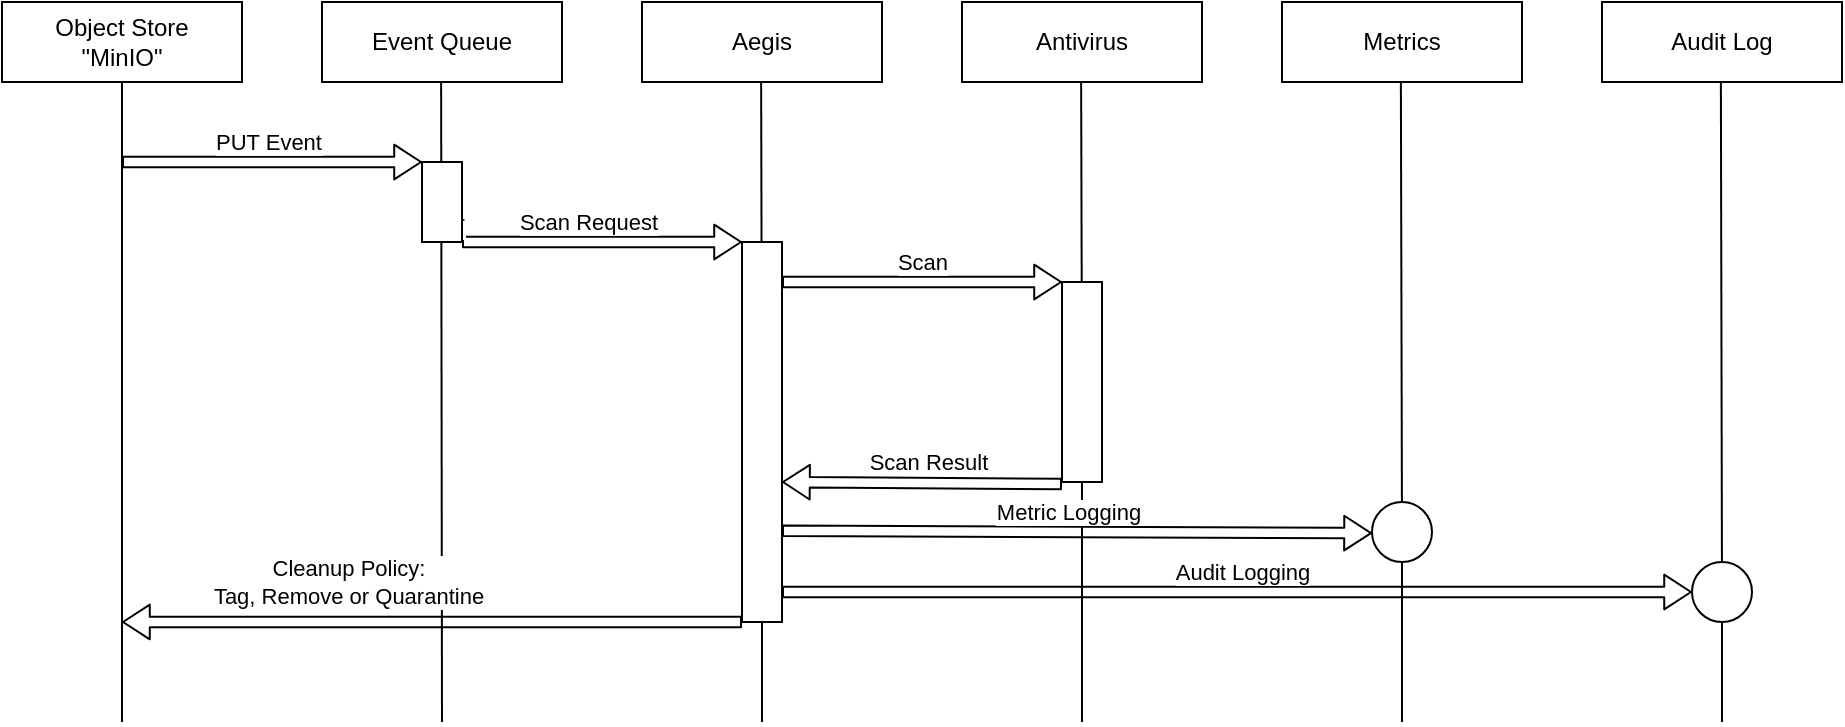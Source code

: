 <mxfile>
    <diagram name="Scan Sequence" id="q7lql6Rnk0C88M9I_R8n">
        <mxGraphModel dx="1303" dy="658" grid="1" gridSize="10" guides="1" tooltips="1" connect="1" arrows="1" fold="1" page="1" pageScale="1" pageWidth="1169" pageHeight="827" math="0" shadow="0">
            <root>
                <mxCell id="q8jM38vmVzUxVSB9RsKX-0"/>
                <mxCell id="q8jM38vmVzUxVSB9RsKX-1" parent="q8jM38vmVzUxVSB9RsKX-0"/>
                <mxCell id="q8jM38vmVzUxVSB9RsKX-2" value="Aegis" style="rounded=0;whiteSpace=wrap;html=1;" vertex="1" parent="q8jM38vmVzUxVSB9RsKX-1">
                    <mxGeometry x="360" y="40" width="120" height="40" as="geometry"/>
                </mxCell>
                <mxCell id="q8jM38vmVzUxVSB9RsKX-3" value="Object Store&lt;br&gt;&quot;MinIO&quot;" style="rounded=0;whiteSpace=wrap;html=1;" vertex="1" parent="q8jM38vmVzUxVSB9RsKX-1">
                    <mxGeometry x="40" y="40" width="120" height="40" as="geometry"/>
                </mxCell>
                <mxCell id="q8jM38vmVzUxVSB9RsKX-4" value="Event Queue" style="rounded=0;whiteSpace=wrap;html=1;" vertex="1" parent="q8jM38vmVzUxVSB9RsKX-1">
                    <mxGeometry x="200" y="40" width="120" height="40" as="geometry"/>
                </mxCell>
                <mxCell id="q8jM38vmVzUxVSB9RsKX-5" value="Antivirus" style="rounded=0;whiteSpace=wrap;html=1;" vertex="1" parent="q8jM38vmVzUxVSB9RsKX-1">
                    <mxGeometry x="520" y="40" width="120" height="40" as="geometry"/>
                </mxCell>
                <mxCell id="q8jM38vmVzUxVSB9RsKX-6" value="" style="endArrow=none;html=1;entryX=0.5;entryY=1;entryDx=0;entryDy=0;" edge="1" parent="q8jM38vmVzUxVSB9RsKX-1" target="q8jM38vmVzUxVSB9RsKX-3">
                    <mxGeometry width="50" height="50" relative="1" as="geometry">
                        <mxPoint x="100" y="400" as="sourcePoint"/>
                        <mxPoint x="260" y="230" as="targetPoint"/>
                    </mxGeometry>
                </mxCell>
                <mxCell id="q8jM38vmVzUxVSB9RsKX-7" value="" style="endArrow=none;html=1;entryX=0.5;entryY=1;entryDx=0;entryDy=0;" edge="1" parent="q8jM38vmVzUxVSB9RsKX-1">
                    <mxGeometry width="50" height="50" relative="1" as="geometry">
                        <mxPoint x="260" y="400" as="sourcePoint"/>
                        <mxPoint x="259.57" y="80" as="targetPoint"/>
                    </mxGeometry>
                </mxCell>
                <mxCell id="q8jM38vmVzUxVSB9RsKX-8" value="" style="endArrow=none;html=1;entryX=0.5;entryY=1;entryDx=0;entryDy=0;startArrow=none;" edge="1" parent="q8jM38vmVzUxVSB9RsKX-1" source="q8jM38vmVzUxVSB9RsKX-18">
                    <mxGeometry width="50" height="50" relative="1" as="geometry">
                        <mxPoint x="419.57" y="490" as="sourcePoint"/>
                        <mxPoint x="419.57" y="80" as="targetPoint"/>
                    </mxGeometry>
                </mxCell>
                <mxCell id="q8jM38vmVzUxVSB9RsKX-9" value="" style="endArrow=none;html=1;entryX=0.5;entryY=1;entryDx=0;entryDy=0;startArrow=none;" edge="1" parent="q8jM38vmVzUxVSB9RsKX-1" source="q8jM38vmVzUxVSB9RsKX-21">
                    <mxGeometry width="50" height="50" relative="1" as="geometry">
                        <mxPoint x="579.57" y="490" as="sourcePoint"/>
                        <mxPoint x="579.57" y="80" as="targetPoint"/>
                    </mxGeometry>
                </mxCell>
                <mxCell id="q8jM38vmVzUxVSB9RsKX-10" value="" style="shape=flexArrow;endArrow=classic;html=1;width=5.217;endSize=4.13;endWidth=11.115;entryX=0;entryY=0;entryDx=0;entryDy=0;" edge="1" parent="q8jM38vmVzUxVSB9RsKX-1" target="q8jM38vmVzUxVSB9RsKX-16">
                    <mxGeometry width="50" height="50" relative="1" as="geometry">
                        <mxPoint x="100" y="120" as="sourcePoint"/>
                        <mxPoint x="260" y="120" as="targetPoint"/>
                    </mxGeometry>
                </mxCell>
                <mxCell id="q8jM38vmVzUxVSB9RsKX-11" value="PUT Event" style="edgeLabel;html=1;align=center;verticalAlign=middle;resizable=0;points=[];" vertex="1" connectable="0" parent="q8jM38vmVzUxVSB9RsKX-10">
                    <mxGeometry x="-0.025" y="2" relative="1" as="geometry">
                        <mxPoint y="-8" as="offset"/>
                    </mxGeometry>
                </mxCell>
                <mxCell id="q8jM38vmVzUxVSB9RsKX-12" value="" style="shape=flexArrow;endArrow=classic;html=1;width=5.217;endSize=4.13;endWidth=11.115;startArrow=none;exitX=1;exitY=1;exitDx=0;exitDy=0;entryX=0;entryY=0;entryDx=0;entryDy=0;" edge="1" parent="q8jM38vmVzUxVSB9RsKX-1" source="q8jM38vmVzUxVSB9RsKX-16" target="q8jM38vmVzUxVSB9RsKX-18">
                    <mxGeometry width="50" height="50" relative="1" as="geometry">
                        <mxPoint x="270.0" y="162" as="sourcePoint"/>
                        <mxPoint x="420.0" y="162" as="targetPoint"/>
                    </mxGeometry>
                </mxCell>
                <mxCell id="q8jM38vmVzUxVSB9RsKX-13" value="Scan Request" style="edgeLabel;html=1;align=center;verticalAlign=middle;resizable=0;points=[];" vertex="1" connectable="0" parent="q8jM38vmVzUxVSB9RsKX-12">
                    <mxGeometry x="-0.109" y="1" relative="1" as="geometry">
                        <mxPoint y="-9" as="offset"/>
                    </mxGeometry>
                </mxCell>
                <mxCell id="q8jM38vmVzUxVSB9RsKX-14" value="" style="shape=flexArrow;endArrow=none;html=1;width=5.217;endSize=4.13;endWidth=11.115;" edge="1" parent="q8jM38vmVzUxVSB9RsKX-1" target="q8jM38vmVzUxVSB9RsKX-16">
                    <mxGeometry width="50" height="50" relative="1" as="geometry">
                        <mxPoint x="260.0" y="160" as="sourcePoint"/>
                        <mxPoint x="420" y="160" as="targetPoint"/>
                    </mxGeometry>
                </mxCell>
                <mxCell id="q8jM38vmVzUxVSB9RsKX-15" value="PUT" style="edgeLabel;html=1;align=center;verticalAlign=middle;resizable=0;points=[];" vertex="1" connectable="0" parent="q8jM38vmVzUxVSB9RsKX-14">
                    <mxGeometry x="-0.025" y="2" relative="1" as="geometry">
                        <mxPoint y="-8" as="offset"/>
                    </mxGeometry>
                </mxCell>
                <mxCell id="q8jM38vmVzUxVSB9RsKX-16" value="" style="rounded=0;whiteSpace=wrap;html=1;" vertex="1" parent="q8jM38vmVzUxVSB9RsKX-1">
                    <mxGeometry x="250" y="120" width="20" height="40" as="geometry"/>
                </mxCell>
                <mxCell id="q8jM38vmVzUxVSB9RsKX-17" value="" style="endArrow=none;html=1;entryX=0.5;entryY=1;entryDx=0;entryDy=0;" edge="1" parent="q8jM38vmVzUxVSB9RsKX-1" target="q8jM38vmVzUxVSB9RsKX-18">
                    <mxGeometry width="50" height="50" relative="1" as="geometry">
                        <mxPoint x="420" y="400" as="sourcePoint"/>
                        <mxPoint x="419.57" y="80" as="targetPoint"/>
                    </mxGeometry>
                </mxCell>
                <mxCell id="q8jM38vmVzUxVSB9RsKX-18" value="" style="rounded=0;whiteSpace=wrap;html=1;" vertex="1" parent="q8jM38vmVzUxVSB9RsKX-1">
                    <mxGeometry x="410" y="160" width="20" height="190" as="geometry"/>
                </mxCell>
                <mxCell id="q8jM38vmVzUxVSB9RsKX-19" value="Scan" style="shape=flexArrow;endArrow=classic;html=1;width=5.217;endSize=4.13;endWidth=11.115;startArrow=none;exitX=1;exitY=1;exitDx=0;exitDy=0;entryX=0;entryY=0;entryDx=0;entryDy=0;" edge="1" parent="q8jM38vmVzUxVSB9RsKX-1">
                    <mxGeometry y="10" width="50" height="50" relative="1" as="geometry">
                        <mxPoint x="430.0" y="180" as="sourcePoint"/>
                        <mxPoint x="570" y="180" as="targetPoint"/>
                        <mxPoint as="offset"/>
                    </mxGeometry>
                </mxCell>
                <mxCell id="q8jM38vmVzUxVSB9RsKX-20" value="" style="endArrow=none;html=1;entryX=0.5;entryY=1;entryDx=0;entryDy=0;" edge="1" parent="q8jM38vmVzUxVSB9RsKX-1" target="q8jM38vmVzUxVSB9RsKX-21">
                    <mxGeometry width="50" height="50" relative="1" as="geometry">
                        <mxPoint x="580" y="400" as="sourcePoint"/>
                        <mxPoint x="579.57" y="80" as="targetPoint"/>
                    </mxGeometry>
                </mxCell>
                <mxCell id="q8jM38vmVzUxVSB9RsKX-21" value="" style="rounded=0;whiteSpace=wrap;html=1;" vertex="1" parent="q8jM38vmVzUxVSB9RsKX-1">
                    <mxGeometry x="570" y="180" width="20" height="100" as="geometry"/>
                </mxCell>
                <mxCell id="q8jM38vmVzUxVSB9RsKX-23" value="Metrics" style="rounded=0;whiteSpace=wrap;html=1;" vertex="1" parent="q8jM38vmVzUxVSB9RsKX-1">
                    <mxGeometry x="680" y="40" width="120" height="40" as="geometry"/>
                </mxCell>
                <mxCell id="q8jM38vmVzUxVSB9RsKX-25" value="" style="endArrow=none;html=1;entryX=0.5;entryY=1;entryDx=0;entryDy=0;startArrow=none;" edge="1" parent="q8jM38vmVzUxVSB9RsKX-1" source="JGEayXXjuZlR9tzRTvJ4-9">
                    <mxGeometry width="50" height="50" relative="1" as="geometry">
                        <mxPoint x="740" y="480" as="sourcePoint"/>
                        <mxPoint x="739.44" y="80" as="targetPoint"/>
                    </mxGeometry>
                </mxCell>
                <mxCell id="q8jM38vmVzUxVSB9RsKX-26" value="" style="shape=flexArrow;endArrow=classic;html=1;width=5.217;endSize=4.13;endWidth=11.115;startArrow=none;exitX=1;exitY=1;exitDx=0;exitDy=0;" edge="1" parent="q8jM38vmVzUxVSB9RsKX-1">
                    <mxGeometry width="50" height="50" relative="1" as="geometry">
                        <mxPoint x="570" y="281" as="sourcePoint"/>
                        <mxPoint x="430" y="280" as="targetPoint"/>
                    </mxGeometry>
                </mxCell>
                <mxCell id="q8jM38vmVzUxVSB9RsKX-27" value="Scan Result" style="edgeLabel;html=1;align=center;verticalAlign=middle;resizable=0;points=[];" vertex="1" connectable="0" parent="q8jM38vmVzUxVSB9RsKX-26">
                    <mxGeometry x="-0.034" y="-4" relative="1" as="geometry">
                        <mxPoint y="-7" as="offset"/>
                    </mxGeometry>
                </mxCell>
                <mxCell id="q8jM38vmVzUxVSB9RsKX-28" value="Metric Logging" style="shape=flexArrow;endArrow=classic;html=1;width=5.217;endSize=4.13;endWidth=11.115;startArrow=none;exitX=1;exitY=1;exitDx=0;exitDy=0;entryX=0;entryY=0.5;entryDx=0;entryDy=0;" edge="1" parent="q8jM38vmVzUxVSB9RsKX-1">
                    <mxGeometry x="-0.032" y="10" width="50" height="50" relative="1" as="geometry">
                        <mxPoint x="430.0" y="304.39" as="sourcePoint"/>
                        <mxPoint x="725.0" y="305.6" as="targetPoint"/>
                        <mxPoint as="offset"/>
                    </mxGeometry>
                </mxCell>
                <mxCell id="q8jM38vmVzUxVSB9RsKX-29" value="" style="shape=flexArrow;endArrow=classic;html=1;width=5.217;endSize=4.13;endWidth=11.115;startArrow=none;exitX=1;exitY=1;exitDx=0;exitDy=0;entryX=0;entryY=0.5;entryDx=0;entryDy=0;" edge="1" parent="q8jM38vmVzUxVSB9RsKX-1">
                    <mxGeometry width="50" height="50" relative="1" as="geometry">
                        <mxPoint x="430.0" y="335" as="sourcePoint"/>
                        <mxPoint x="885" y="335.0" as="targetPoint"/>
                    </mxGeometry>
                </mxCell>
                <mxCell id="q8jM38vmVzUxVSB9RsKX-30" value="Audit Logging" style="edgeLabel;html=1;align=center;verticalAlign=middle;resizable=0;points=[];" vertex="1" connectable="0" parent="q8jM38vmVzUxVSB9RsKX-29">
                    <mxGeometry x="0.012" relative="1" as="geometry">
                        <mxPoint y="-10" as="offset"/>
                    </mxGeometry>
                </mxCell>
                <mxCell id="q8jM38vmVzUxVSB9RsKX-31" value="Cleanup Policy:&lt;br&gt;Tag, Remove or Quarantine" style="shape=flexArrow;endArrow=classic;html=1;width=5.217;endSize=4.13;endWidth=11.115;startArrow=none;" edge="1" parent="q8jM38vmVzUxVSB9RsKX-1">
                    <mxGeometry x="0.27" y="-20" width="50" height="50" relative="1" as="geometry">
                        <mxPoint x="410" y="350" as="sourcePoint"/>
                        <mxPoint x="100" y="350" as="targetPoint"/>
                        <mxPoint as="offset"/>
                    </mxGeometry>
                </mxCell>
                <mxCell id="JGEayXXjuZlR9tzRTvJ4-0" value="Audit Log" style="rounded=0;whiteSpace=wrap;html=1;" vertex="1" parent="q8jM38vmVzUxVSB9RsKX-1">
                    <mxGeometry x="840" y="40" width="120" height="40" as="geometry"/>
                </mxCell>
                <mxCell id="JGEayXXjuZlR9tzRTvJ4-1" value="" style="endArrow=none;html=1;entryX=0.5;entryY=1;entryDx=0;entryDy=0;startArrow=none;" edge="1" parent="q8jM38vmVzUxVSB9RsKX-1" source="JGEayXXjuZlR9tzRTvJ4-10">
                    <mxGeometry width="50" height="50" relative="1" as="geometry">
                        <mxPoint x="899" y="480" as="sourcePoint"/>
                        <mxPoint x="899.44" y="80" as="targetPoint"/>
                    </mxGeometry>
                </mxCell>
                <mxCell id="JGEayXXjuZlR9tzRTvJ4-11" value="" style="endArrow=none;html=1;entryX=0.5;entryY=1;entryDx=0;entryDy=0;" edge="1" parent="q8jM38vmVzUxVSB9RsKX-1" target="JGEayXXjuZlR9tzRTvJ4-10">
                    <mxGeometry width="50" height="50" relative="1" as="geometry">
                        <mxPoint x="900" y="400" as="sourcePoint"/>
                        <mxPoint x="899.44" y="80" as="targetPoint"/>
                    </mxGeometry>
                </mxCell>
                <mxCell id="JGEayXXjuZlR9tzRTvJ4-10" value="" style="ellipse;whiteSpace=wrap;html=1;aspect=fixed;fontSize=10;" vertex="1" parent="q8jM38vmVzUxVSB9RsKX-1">
                    <mxGeometry x="885" y="320" width="30" height="30" as="geometry"/>
                </mxCell>
                <mxCell id="ftP7DlK2IL7sLlWNqVgL-0" value="" style="endArrow=none;html=1;entryX=0.5;entryY=1;entryDx=0;entryDy=0;" edge="1" parent="q8jM38vmVzUxVSB9RsKX-1" target="JGEayXXjuZlR9tzRTvJ4-9">
                    <mxGeometry width="50" height="50" relative="1" as="geometry">
                        <mxPoint x="740" y="400" as="sourcePoint"/>
                        <mxPoint x="739.44" y="80" as="targetPoint"/>
                    </mxGeometry>
                </mxCell>
                <mxCell id="JGEayXXjuZlR9tzRTvJ4-9" value="" style="ellipse;whiteSpace=wrap;html=1;aspect=fixed;fontSize=10;" vertex="1" parent="q8jM38vmVzUxVSB9RsKX-1">
                    <mxGeometry x="725" y="290" width="30" height="30" as="geometry"/>
                </mxCell>
            </root>
        </mxGraphModel>
    </diagram>
    <diagram id="-TTr44qlprEOKrbXGCua" name="Shutdown sequence">
        <mxGraphModel dx="1440" dy="727" grid="1" gridSize="10" guides="1" tooltips="1" connect="1" arrows="1" fold="1" page="1" pageScale="1" pageWidth="1169" pageHeight="827" math="0" shadow="0">
            <root>
                <mxCell id="0"/>
                <mxCell id="1" parent="0"/>
                <mxCell id="63hrSBzB3HSz2IJns-Wd-49" value="" style="rounded=0;whiteSpace=wrap;html=1;dashed=1;" vertex="1" parent="1">
                    <mxGeometry x="560" y="140" width="360" height="200" as="geometry"/>
                </mxCell>
                <mxCell id="2z_JO9Gp1-NiMMqwLCWK-1" value="Kafka" style="rounded=0;whiteSpace=wrap;html=1;" vertex="1" parent="1">
                    <mxGeometry x="360" y="40" width="120" height="40" as="geometry"/>
                </mxCell>
                <mxCell id="2z_JO9Gp1-NiMMqwLCWK-2" value="Main" style="rounded=0;whiteSpace=wrap;html=1;" vertex="1" parent="1">
                    <mxGeometry x="40" y="40" width="120" height="40" as="geometry"/>
                </mxCell>
                <mxCell id="2z_JO9Gp1-NiMMqwLCWK-3" value="Event Manager" style="rounded=0;whiteSpace=wrap;html=1;" vertex="1" parent="1">
                    <mxGeometry x="200" y="40" width="120" height="40" as="geometry"/>
                </mxCell>
                <mxCell id="2z_JO9Gp1-NiMMqwLCWK-4" value="Dispatcher" style="rounded=0;whiteSpace=wrap;html=1;" vertex="1" parent="1">
                    <mxGeometry x="520" y="40" width="120" height="40" as="geometry"/>
                </mxCell>
                <mxCell id="2z_JO9Gp1-NiMMqwLCWK-5" value="" style="endArrow=none;html=1;entryX=0.5;entryY=1;entryDx=0;entryDy=0;" edge="1" parent="1" target="2z_JO9Gp1-NiMMqwLCWK-2">
                    <mxGeometry width="50" height="50" relative="1" as="geometry">
                        <mxPoint x="100" y="440" as="sourcePoint"/>
                        <mxPoint x="260" y="230" as="targetPoint"/>
                    </mxGeometry>
                </mxCell>
                <mxCell id="2z_JO9Gp1-NiMMqwLCWK-14" value="" style="shape=flexArrow;endArrow=none;html=1;width=5.217;endSize=4.13;endWidth=11.115;" edge="1" parent="1">
                    <mxGeometry width="50" height="50" relative="1" as="geometry">
                        <mxPoint x="260.0" y="160" as="sourcePoint"/>
                        <mxPoint x="260" y="160" as="targetPoint"/>
                    </mxGeometry>
                </mxCell>
                <mxCell id="2z_JO9Gp1-NiMMqwLCWK-21" value="Scanner" style="rounded=0;whiteSpace=wrap;html=1;" vertex="1" parent="1">
                    <mxGeometry x="680" y="40" width="120" height="40" as="geometry"/>
                </mxCell>
                <mxCell id="2z_JO9Gp1-NiMMqwLCWK-22" value="Antivirus" style="rounded=0;whiteSpace=wrap;html=1;" vertex="1" parent="1">
                    <mxGeometry x="840" y="40" width="120" height="40" as="geometry"/>
                </mxCell>
                <mxCell id="2z_JO9Gp1-NiMMqwLCWK-25" value="" style="endArrow=none;html=1;entryX=0.5;entryY=1;entryDx=0;entryDy=0;startArrow=none;" edge="1" parent="1">
                    <mxGeometry width="50" height="50" relative="1" as="geometry">
                        <mxPoint x="740" y="440" as="sourcePoint"/>
                        <mxPoint x="739.44" y="80" as="targetPoint"/>
                    </mxGeometry>
                </mxCell>
                <mxCell id="2z_JO9Gp1-NiMMqwLCWK-26" value="" style="endArrow=none;html=1;entryX=0.5;entryY=1;entryDx=0;entryDy=0;" edge="1" parent="1">
                    <mxGeometry width="50" height="50" relative="1" as="geometry">
                        <mxPoint x="900" y="440" as="sourcePoint"/>
                        <mxPoint x="899.44" y="80" as="targetPoint"/>
                    </mxGeometry>
                </mxCell>
                <mxCell id="VTTvKSzOOsxa6JZsmWN2-2" value="" style="endArrow=none;html=1;entryX=0.5;entryY=1;entryDx=0;entryDy=0;startArrow=none;" edge="1" parent="1">
                    <mxGeometry width="50" height="50" relative="1" as="geometry">
                        <mxPoint x="580" y="440" as="sourcePoint"/>
                        <mxPoint x="579.44" y="80" as="targetPoint"/>
                    </mxGeometry>
                </mxCell>
                <mxCell id="VTTvKSzOOsxa6JZsmWN2-3" value="" style="endArrow=none;html=1;entryX=0.5;entryY=1;entryDx=0;entryDy=0;startArrow=none;" edge="1" parent="1">
                    <mxGeometry width="50" height="50" relative="1" as="geometry">
                        <mxPoint x="420" y="440" as="sourcePoint"/>
                        <mxPoint x="419.44" y="80" as="targetPoint"/>
                    </mxGeometry>
                </mxCell>
                <mxCell id="VTTvKSzOOsxa6JZsmWN2-4" value="" style="endArrow=none;html=1;entryX=0.5;entryY=1;entryDx=0;entryDy=0;startArrow=none;" edge="1" parent="1" source="63hrSBzB3HSz2IJns-Wd-24">
                    <mxGeometry width="50" height="50" relative="1" as="geometry">
                        <mxPoint x="259.93" y="400" as="sourcePoint"/>
                        <mxPoint x="259.37" y="80" as="targetPoint"/>
                    </mxGeometry>
                </mxCell>
                <mxCell id="63hrSBzB3HSz2IJns-Wd-1" value="" style="shape=flexArrow;endArrow=classic;html=1;width=5.217;endSize=4.13;endWidth=11.115;entryX=0;entryY=0;entryDx=0;entryDy=0;" edge="1" parent="1" target="63hrSBzB3HSz2IJns-Wd-37">
                    <mxGeometry width="50" height="50" relative="1" as="geometry">
                        <mxPoint y="120" as="sourcePoint"/>
                        <mxPoint x="70" y="120" as="targetPoint"/>
                    </mxGeometry>
                </mxCell>
                <mxCell id="63hrSBzB3HSz2IJns-Wd-2" value="Interrupt" style="edgeLabel;html=1;align=center;verticalAlign=middle;resizable=0;points=[];" vertex="1" connectable="0" parent="63hrSBzB3HSz2IJns-Wd-1">
                    <mxGeometry x="-0.025" y="2" relative="1" as="geometry">
                        <mxPoint x="-9" y="-8" as="offset"/>
                    </mxGeometry>
                </mxCell>
                <mxCell id="63hrSBzB3HSz2IJns-Wd-4" value="" style="shape=flexArrow;endArrow=classic;html=1;width=5.217;endSize=4.13;endWidth=11.115;entryX=0;entryY=0;entryDx=0;entryDy=0;exitX=0.97;exitY=0.033;exitDx=0;exitDy=0;exitPerimeter=0;" edge="1" parent="1" source="63hrSBzB3HSz2IJns-Wd-37" target="63hrSBzB3HSz2IJns-Wd-24">
                    <mxGeometry width="50" height="50" relative="1" as="geometry">
                        <mxPoint x="130" y="130" as="sourcePoint"/>
                        <mxPoint x="260" y="130" as="targetPoint"/>
                    </mxGeometry>
                </mxCell>
                <mxCell id="63hrSBzB3HSz2IJns-Wd-5" value="Cancel Event Context" style="edgeLabel;html=1;align=center;verticalAlign=middle;resizable=0;points=[];" vertex="1" connectable="0" parent="63hrSBzB3HSz2IJns-Wd-4">
                    <mxGeometry x="-0.025" y="2" relative="1" as="geometry">
                        <mxPoint x="2" y="-8" as="offset"/>
                    </mxGeometry>
                </mxCell>
                <mxCell id="63hrSBzB3HSz2IJns-Wd-12" value="" style="shape=flexArrow;endArrow=classic;html=1;width=5.217;endSize=4.13;endWidth=11.115;exitX=0;exitY=1;exitDx=0;exitDy=0;" edge="1" parent="1" source="63hrSBzB3HSz2IJns-Wd-24">
                    <mxGeometry width="50" height="50" relative="1" as="geometry">
                        <mxPoint x="220" y="190" as="sourcePoint"/>
                        <mxPoint x="110" y="200" as="targetPoint"/>
                    </mxGeometry>
                </mxCell>
                <mxCell id="63hrSBzB3HSz2IJns-Wd-13" value="Events shutdown" style="edgeLabel;html=1;align=center;verticalAlign=middle;resizable=0;points=[];" vertex="1" connectable="0" parent="63hrSBzB3HSz2IJns-Wd-12">
                    <mxGeometry x="-0.025" y="2" relative="1" as="geometry">
                        <mxPoint x="2" y="-12" as="offset"/>
                    </mxGeometry>
                </mxCell>
                <mxCell id="63hrSBzB3HSz2IJns-Wd-14" value="Metrics" style="rounded=0;whiteSpace=wrap;html=1;" vertex="1" parent="1">
                    <mxGeometry x="1000" y="40" width="120" height="40" as="geometry"/>
                </mxCell>
                <mxCell id="63hrSBzB3HSz2IJns-Wd-15" value="Prometheus&lt;br&gt;Exporter" style="rounded=0;whiteSpace=wrap;html=1;" vertex="1" parent="1">
                    <mxGeometry x="1160" y="40" width="120" height="40" as="geometry"/>
                </mxCell>
                <mxCell id="63hrSBzB3HSz2IJns-Wd-16" value="MinIO" style="rounded=0;whiteSpace=wrap;html=1;" vertex="1" parent="1">
                    <mxGeometry x="1320" y="40" width="120" height="40" as="geometry"/>
                </mxCell>
                <mxCell id="63hrSBzB3HSz2IJns-Wd-17" value="Postgresql" style="rounded=0;whiteSpace=wrap;html=1;" vertex="1" parent="1">
                    <mxGeometry x="1480" y="40" width="120" height="40" as="geometry"/>
                </mxCell>
                <mxCell id="63hrSBzB3HSz2IJns-Wd-18" value="" style="endArrow=none;html=1;entryX=0.5;entryY=1;entryDx=0;entryDy=0;startArrow=none;" edge="1" parent="1">
                    <mxGeometry width="50" height="50" relative="1" as="geometry">
                        <mxPoint x="1380" y="440" as="sourcePoint"/>
                        <mxPoint x="1379.44" y="80" as="targetPoint"/>
                    </mxGeometry>
                </mxCell>
                <mxCell id="63hrSBzB3HSz2IJns-Wd-19" value="" style="endArrow=none;html=1;entryX=0.5;entryY=1;entryDx=0;entryDy=0;" edge="1" parent="1">
                    <mxGeometry width="50" height="50" relative="1" as="geometry">
                        <mxPoint x="1540" y="440" as="sourcePoint"/>
                        <mxPoint x="1539.44" y="80" as="targetPoint"/>
                    </mxGeometry>
                </mxCell>
                <mxCell id="63hrSBzB3HSz2IJns-Wd-20" value="" style="endArrow=none;html=1;entryX=0.5;entryY=1;entryDx=0;entryDy=0;startArrow=none;" edge="1" parent="1">
                    <mxGeometry width="50" height="50" relative="1" as="geometry">
                        <mxPoint x="1220" y="440" as="sourcePoint"/>
                        <mxPoint x="1219.44" y="80" as="targetPoint"/>
                    </mxGeometry>
                </mxCell>
                <mxCell id="63hrSBzB3HSz2IJns-Wd-21" value="" style="endArrow=none;html=1;entryX=0.5;entryY=1;entryDx=0;entryDy=0;startArrow=none;" edge="1" parent="1" source="zUmwXgmBiHJRF2sFsNlO-1">
                    <mxGeometry width="50" height="50" relative="1" as="geometry">
                        <mxPoint x="1060" y="480" as="sourcePoint"/>
                        <mxPoint x="1059.44" y="80" as="targetPoint"/>
                    </mxGeometry>
                </mxCell>
                <mxCell id="63hrSBzB3HSz2IJns-Wd-22" value="" style="shape=flexArrow;endArrow=classic;html=1;width=5.217;endSize=4.13;endWidth=11.115;" edge="1" parent="1">
                    <mxGeometry width="50" height="50" relative="1" as="geometry">
                        <mxPoint x="270" y="140" as="sourcePoint"/>
                        <mxPoint x="420" y="140" as="targetPoint"/>
                    </mxGeometry>
                </mxCell>
                <mxCell id="63hrSBzB3HSz2IJns-Wd-23" value="Close Kafka Reader" style="edgeLabel;html=1;align=center;verticalAlign=middle;resizable=0;points=[];" vertex="1" connectable="0" parent="63hrSBzB3HSz2IJns-Wd-22">
                    <mxGeometry x="-0.025" y="2" relative="1" as="geometry">
                        <mxPoint x="2" y="-8" as="offset"/>
                    </mxGeometry>
                </mxCell>
                <mxCell id="63hrSBzB3HSz2IJns-Wd-25" value="" style="endArrow=none;html=1;entryX=0.5;entryY=1;entryDx=0;entryDy=0;startArrow=none;" edge="1" parent="1" target="63hrSBzB3HSz2IJns-Wd-24">
                    <mxGeometry width="50" height="50" relative="1" as="geometry">
                        <mxPoint x="260" y="440" as="sourcePoint"/>
                        <mxPoint x="259.37" y="80" as="targetPoint"/>
                    </mxGeometry>
                </mxCell>
                <mxCell id="63hrSBzB3HSz2IJns-Wd-24" value="" style="rounded=0;whiteSpace=wrap;html=1;" vertex="1" parent="1">
                    <mxGeometry x="250" y="130" width="20" height="70" as="geometry"/>
                </mxCell>
                <mxCell id="63hrSBzB3HSz2IJns-Wd-35" value="" style="shape=flexArrow;endArrow=classic;html=1;width=5.217;endSize=4.13;endWidth=11.115;entryX=1;entryY=0.5;entryDx=0;entryDy=0;dashed=1;dashPattern=1 1;" edge="1" parent="1">
                    <mxGeometry width="50" height="50" relative="1" as="geometry">
                        <mxPoint x="420" y="160" as="sourcePoint"/>
                        <mxPoint x="270" y="160" as="targetPoint"/>
                    </mxGeometry>
                </mxCell>
                <mxCell id="63hrSBzB3HSz2IJns-Wd-36" value="Error" style="edgeLabel;html=1;align=center;verticalAlign=middle;resizable=0;points=[];" vertex="1" connectable="0" parent="63hrSBzB3HSz2IJns-Wd-35">
                    <mxGeometry x="-0.025" y="2" relative="1" as="geometry">
                        <mxPoint x="-7" y="-12" as="offset"/>
                    </mxGeometry>
                </mxCell>
                <mxCell id="63hrSBzB3HSz2IJns-Wd-37" value="" style="rounded=0;whiteSpace=wrap;html=1;" vertex="1" parent="1">
                    <mxGeometry x="90" y="120" width="20" height="310" as="geometry"/>
                </mxCell>
                <mxCell id="63hrSBzB3HSz2IJns-Wd-38" value="" style="shape=flexArrow;endArrow=classic;html=1;width=5.217;endSize=4.13;endWidth=11.115;entryX=0;entryY=0;entryDx=0;entryDy=0;" edge="1" parent="1" target="63hrSBzB3HSz2IJns-Wd-40">
                    <mxGeometry width="50" height="50" relative="1" as="geometry">
                        <mxPoint x="270.0" y="190" as="sourcePoint"/>
                        <mxPoint x="560" y="190" as="targetPoint"/>
                    </mxGeometry>
                </mxCell>
                <mxCell id="63hrSBzB3HSz2IJns-Wd-39" value="Close scanChan Channel" style="edgeLabel;html=1;align=center;verticalAlign=middle;resizable=0;points=[];" vertex="1" connectable="0" parent="63hrSBzB3HSz2IJns-Wd-38">
                    <mxGeometry x="-0.025" y="2" relative="1" as="geometry">
                        <mxPoint x="2" y="-8" as="offset"/>
                    </mxGeometry>
                </mxCell>
                <mxCell id="63hrSBzB3HSz2IJns-Wd-40" value="" style="rounded=0;whiteSpace=wrap;html=1;" vertex="1" parent="1">
                    <mxGeometry x="570" y="190" width="20" height="140" as="geometry"/>
                </mxCell>
                <mxCell id="63hrSBzB3HSz2IJns-Wd-41" value="" style="shape=flexArrow;endArrow=classic;html=1;width=5.217;endSize=4.13;endWidth=11.115;entryX=0;entryY=0;entryDx=0;entryDy=0;" edge="1" parent="1" target="63hrSBzB3HSz2IJns-Wd-43">
                    <mxGeometry width="50" height="50" relative="1" as="geometry">
                        <mxPoint x="590.0" y="200" as="sourcePoint"/>
                        <mxPoint x="710" y="200" as="targetPoint"/>
                    </mxGeometry>
                </mxCell>
                <mxCell id="63hrSBzB3HSz2IJns-Wd-42" value="&lt;font style=&quot;font-size: 10px;&quot;&gt;WaitGroup Counter +1&lt;/font&gt;" style="edgeLabel;html=1;align=center;verticalAlign=middle;resizable=0;points=[];" vertex="1" connectable="0" parent="63hrSBzB3HSz2IJns-Wd-41">
                    <mxGeometry x="-0.025" y="2" relative="1" as="geometry">
                        <mxPoint x="-1" y="12" as="offset"/>
                    </mxGeometry>
                </mxCell>
                <mxCell id="63hrSBzB3HSz2IJns-Wd-56" value="Scan Request" style="edgeLabel;html=1;align=center;verticalAlign=middle;resizable=0;points=[];fontSize=12;" vertex="1" connectable="0" parent="63hrSBzB3HSz2IJns-Wd-41">
                    <mxGeometry x="-0.067" y="1" relative="1" as="geometry">
                        <mxPoint y="-11" as="offset"/>
                    </mxGeometry>
                </mxCell>
                <mxCell id="63hrSBzB3HSz2IJns-Wd-43" value="" style="rounded=0;whiteSpace=wrap;html=1;" vertex="1" parent="1">
                    <mxGeometry x="730" y="200" width="20" height="70" as="geometry"/>
                </mxCell>
                <mxCell id="63hrSBzB3HSz2IJns-Wd-44" value="" style="rounded=0;whiteSpace=wrap;html=1;" vertex="1" parent="1">
                    <mxGeometry x="890" y="210" width="20" height="50" as="geometry"/>
                </mxCell>
                <mxCell id="63hrSBzB3HSz2IJns-Wd-45" value="" style="shape=flexArrow;endArrow=classic;html=1;width=5.217;endSize=4.13;endWidth=11.115;entryX=0;entryY=0;entryDx=0;entryDy=0;" edge="1" parent="1" target="63hrSBzB3HSz2IJns-Wd-44">
                    <mxGeometry width="50" height="50" relative="1" as="geometry">
                        <mxPoint x="750" y="210" as="sourcePoint"/>
                        <mxPoint x="870" y="210" as="targetPoint"/>
                    </mxGeometry>
                </mxCell>
                <mxCell id="63hrSBzB3HSz2IJns-Wd-46" value="Scan" style="edgeLabel;html=1;align=center;verticalAlign=middle;resizable=0;points=[];" vertex="1" connectable="0" parent="63hrSBzB3HSz2IJns-Wd-45">
                    <mxGeometry x="-0.025" y="2" relative="1" as="geometry">
                        <mxPoint x="2" y="-8" as="offset"/>
                    </mxGeometry>
                </mxCell>
                <mxCell id="63hrSBzB3HSz2IJns-Wd-47" value="" style="shape=flexArrow;endArrow=classic;html=1;width=5.217;endSize=4.13;endWidth=11.115;entryX=0.977;entryY=0.851;entryDx=0;entryDy=0;entryPerimeter=0;" edge="1" parent="1" target="63hrSBzB3HSz2IJns-Wd-43">
                    <mxGeometry width="50" height="50" relative="1" as="geometry">
                        <mxPoint x="890" y="260.0" as="sourcePoint"/>
                        <mxPoint x="1030" y="260.0" as="targetPoint"/>
                    </mxGeometry>
                </mxCell>
                <mxCell id="63hrSBzB3HSz2IJns-Wd-48" value="Scan Result" style="edgeLabel;html=1;align=center;verticalAlign=middle;resizable=0;points=[];" vertex="1" connectable="0" parent="63hrSBzB3HSz2IJns-Wd-47">
                    <mxGeometry x="-0.025" y="2" relative="1" as="geometry">
                        <mxPoint x="2" y="-13" as="offset"/>
                    </mxGeometry>
                </mxCell>
                <mxCell id="63hrSBzB3HSz2IJns-Wd-50" value="&lt;font style=&quot;font-size: 12px;&quot;&gt;Perform Remaining Scan Requests in scanChan&lt;/font&gt;" style="text;html=1;strokeColor=none;fillColor=none;align=left;verticalAlign=middle;whiteSpace=wrap;rounded=0;dashed=1;" vertex="1" parent="1">
                    <mxGeometry x="585" y="142" width="145" height="30" as="geometry"/>
                </mxCell>
                <mxCell id="63hrSBzB3HSz2IJns-Wd-52" value="" style="shape=flexArrow;endArrow=classic;html=1;width=5.217;endSize=4.13;endWidth=11.115;entryX=1;entryY=0.75;entryDx=0;entryDy=0;" edge="1" parent="1">
                    <mxGeometry width="50" height="50" relative="1" as="geometry">
                        <mxPoint x="730" y="270" as="sourcePoint"/>
                        <mxPoint x="590" y="270" as="targetPoint"/>
                    </mxGeometry>
                </mxCell>
                <mxCell id="63hrSBzB3HSz2IJns-Wd-53" value="&lt;font style=&quot;font-size: 10px;&quot;&gt;WaitGroup Counter -1&lt;/font&gt;" style="edgeLabel;html=1;align=center;verticalAlign=middle;resizable=0;points=[];" vertex="1" connectable="0" parent="63hrSBzB3HSz2IJns-Wd-52">
                    <mxGeometry x="-0.025" y="2" relative="1" as="geometry">
                        <mxPoint x="2" y="8" as="offset"/>
                    </mxGeometry>
                </mxCell>
                <mxCell id="63hrSBzB3HSz2IJns-Wd-54" value="" style="shape=flexArrow;endArrow=classic;html=1;width=5.217;endSize=4.13;endWidth=11.115;entryX=0.998;entryY=0.641;entryDx=0;entryDy=0;entryPerimeter=0;" edge="1" parent="1">
                    <mxGeometry width="50" height="50" relative="1" as="geometry">
                        <mxPoint x="570" y="329" as="sourcePoint"/>
                        <mxPoint x="109.96" y="329.25" as="targetPoint"/>
                    </mxGeometry>
                </mxCell>
                <mxCell id="63hrSBzB3HSz2IJns-Wd-55" value="Done Channel" style="edgeLabel;html=1;align=center;verticalAlign=middle;resizable=0;points=[];" vertex="1" connectable="0" parent="63hrSBzB3HSz2IJns-Wd-54">
                    <mxGeometry x="-0.025" y="2" relative="1" as="geometry">
                        <mxPoint x="2" y="-14" as="offset"/>
                    </mxGeometry>
                </mxCell>
                <mxCell id="63hrSBzB3HSz2IJns-Wd-57" value="&lt;font style=&quot;font-size: 10px;&quot;&gt;If WaitGroup Counter = 0;&lt;br&gt;Send Done&lt;br&gt;&lt;/font&gt;" style="text;html=1;strokeColor=none;fillColor=none;align=center;verticalAlign=middle;whiteSpace=wrap;rounded=0;dashed=1;fontSize=11;" vertex="1" parent="1">
                    <mxGeometry x="590" y="310" width="120" height="20" as="geometry"/>
                </mxCell>
                <mxCell id="63hrSBzB3HSz2IJns-Wd-58" value="" style="shape=flexArrow;endArrow=classic;html=1;width=5.217;endSize=4.13;endWidth=11.115;entryX=0;entryY=0;entryDx=0;entryDy=0;" edge="1" parent="1" target="zUmwXgmBiHJRF2sFsNlO-1">
                    <mxGeometry width="50" height="50" relative="1" as="geometry">
                        <mxPoint x="110" y="360" as="sourcePoint"/>
                        <mxPoint x="1060" y="360" as="targetPoint"/>
                    </mxGeometry>
                </mxCell>
                <mxCell id="63hrSBzB3HSz2IJns-Wd-59" value="Stop()" style="edgeLabel;html=1;align=center;verticalAlign=middle;resizable=0;points=[];" vertex="1" connectable="0" parent="63hrSBzB3HSz2IJns-Wd-58">
                    <mxGeometry x="-0.025" y="2" relative="1" as="geometry">
                        <mxPoint x="2" y="-8" as="offset"/>
                    </mxGeometry>
                </mxCell>
                <mxCell id="YnFU0GElbjKDlLKo2xeg-1" value="" style="shape=flexArrow;endArrow=classic;html=1;width=5.217;endSize=4.13;endWidth=11.115;exitX=1;exitY=1;exitDx=0;exitDy=0;" edge="1" parent="1" source="zUmwXgmBiHJRF2sFsNlO-1">
                    <mxGeometry width="50" height="50" relative="1" as="geometry">
                        <mxPoint x="1090" y="380" as="sourcePoint"/>
                        <mxPoint x="1220" y="380" as="targetPoint"/>
                    </mxGeometry>
                </mxCell>
                <mxCell id="YnFU0GElbjKDlLKo2xeg-2" value="Close HTTP Server" style="edgeLabel;html=1;align=center;verticalAlign=middle;resizable=0;points=[];" vertex="1" connectable="0" parent="YnFU0GElbjKDlLKo2xeg-1">
                    <mxGeometry x="-0.025" y="2" relative="1" as="geometry">
                        <mxPoint x="2" y="-8" as="offset"/>
                    </mxGeometry>
                </mxCell>
                <mxCell id="YnFU0GElbjKDlLKo2xeg-3" value="" style="shape=flexArrow;endArrow=classic;html=1;width=5.217;endSize=4.13;endWidth=11.115;" edge="1" parent="1">
                    <mxGeometry width="50" height="50" relative="1" as="geometry">
                        <mxPoint x="110" y="400.0" as="sourcePoint"/>
                        <mxPoint x="1380" y="400" as="targetPoint"/>
                    </mxGeometry>
                </mxCell>
                <mxCell id="YnFU0GElbjKDlLKo2xeg-4" value="Cancel Context" style="edgeLabel;html=1;align=center;verticalAlign=middle;resizable=0;points=[];" vertex="1" connectable="0" parent="YnFU0GElbjKDlLKo2xeg-3">
                    <mxGeometry x="-0.025" y="2" relative="1" as="geometry">
                        <mxPoint x="2" y="-8" as="offset"/>
                    </mxGeometry>
                </mxCell>
                <mxCell id="YnFU0GElbjKDlLKo2xeg-5" value="" style="shape=flexArrow;endArrow=classic;html=1;width=5.217;endSize=4.13;endWidth=11.115;" edge="1" parent="1">
                    <mxGeometry width="50" height="50" relative="1" as="geometry">
                        <mxPoint x="110.0" y="420" as="sourcePoint"/>
                        <mxPoint x="1540" y="420" as="targetPoint"/>
                    </mxGeometry>
                </mxCell>
                <mxCell id="YnFU0GElbjKDlLKo2xeg-6" value="Cancel Context" style="edgeLabel;html=1;align=center;verticalAlign=middle;resizable=0;points=[];" vertex="1" connectable="0" parent="YnFU0GElbjKDlLKo2xeg-5">
                    <mxGeometry x="-0.025" y="2" relative="1" as="geometry">
                        <mxPoint x="2" y="-8" as="offset"/>
                    </mxGeometry>
                </mxCell>
                <mxCell id="zUmwXgmBiHJRF2sFsNlO-2" value="" style="endArrow=none;html=1;entryX=0.5;entryY=1;entryDx=0;entryDy=0;startArrow=none;" edge="1" parent="1" target="zUmwXgmBiHJRF2sFsNlO-1">
                    <mxGeometry width="50" height="50" relative="1" as="geometry">
                        <mxPoint x="1060" y="440" as="sourcePoint"/>
                        <mxPoint x="1059.44" y="80" as="targetPoint"/>
                    </mxGeometry>
                </mxCell>
                <mxCell id="zUmwXgmBiHJRF2sFsNlO-1" value="" style="rounded=0;whiteSpace=wrap;html=1;fontSize=10;" vertex="1" parent="1">
                    <mxGeometry x="1050" y="360" width="20" height="20" as="geometry"/>
                </mxCell>
                <mxCell id="zUmwXgmBiHJRF2sFsNlO-3" value="" style="shape=flexArrow;endArrow=classic;html=1;width=5.217;endSize=4.13;endWidth=11.115;" edge="1" parent="1">
                    <mxGeometry width="50" height="50" relative="1" as="geometry">
                        <mxPoint x="90" y="429.23" as="sourcePoint"/>
                        <mxPoint y="429" as="targetPoint"/>
                    </mxGeometry>
                </mxCell>
                <mxCell id="zUmwXgmBiHJRF2sFsNlO-4" value="Aegis Stopped" style="edgeLabel;html=1;align=center;verticalAlign=middle;resizable=0;points=[];" vertex="1" connectable="0" parent="zUmwXgmBiHJRF2sFsNlO-3">
                    <mxGeometry x="-0.025" y="2" relative="1" as="geometry">
                        <mxPoint x="4" y="-17" as="offset"/>
                    </mxGeometry>
                </mxCell>
            </root>
        </mxGraphModel>
    </diagram>
</mxfile>